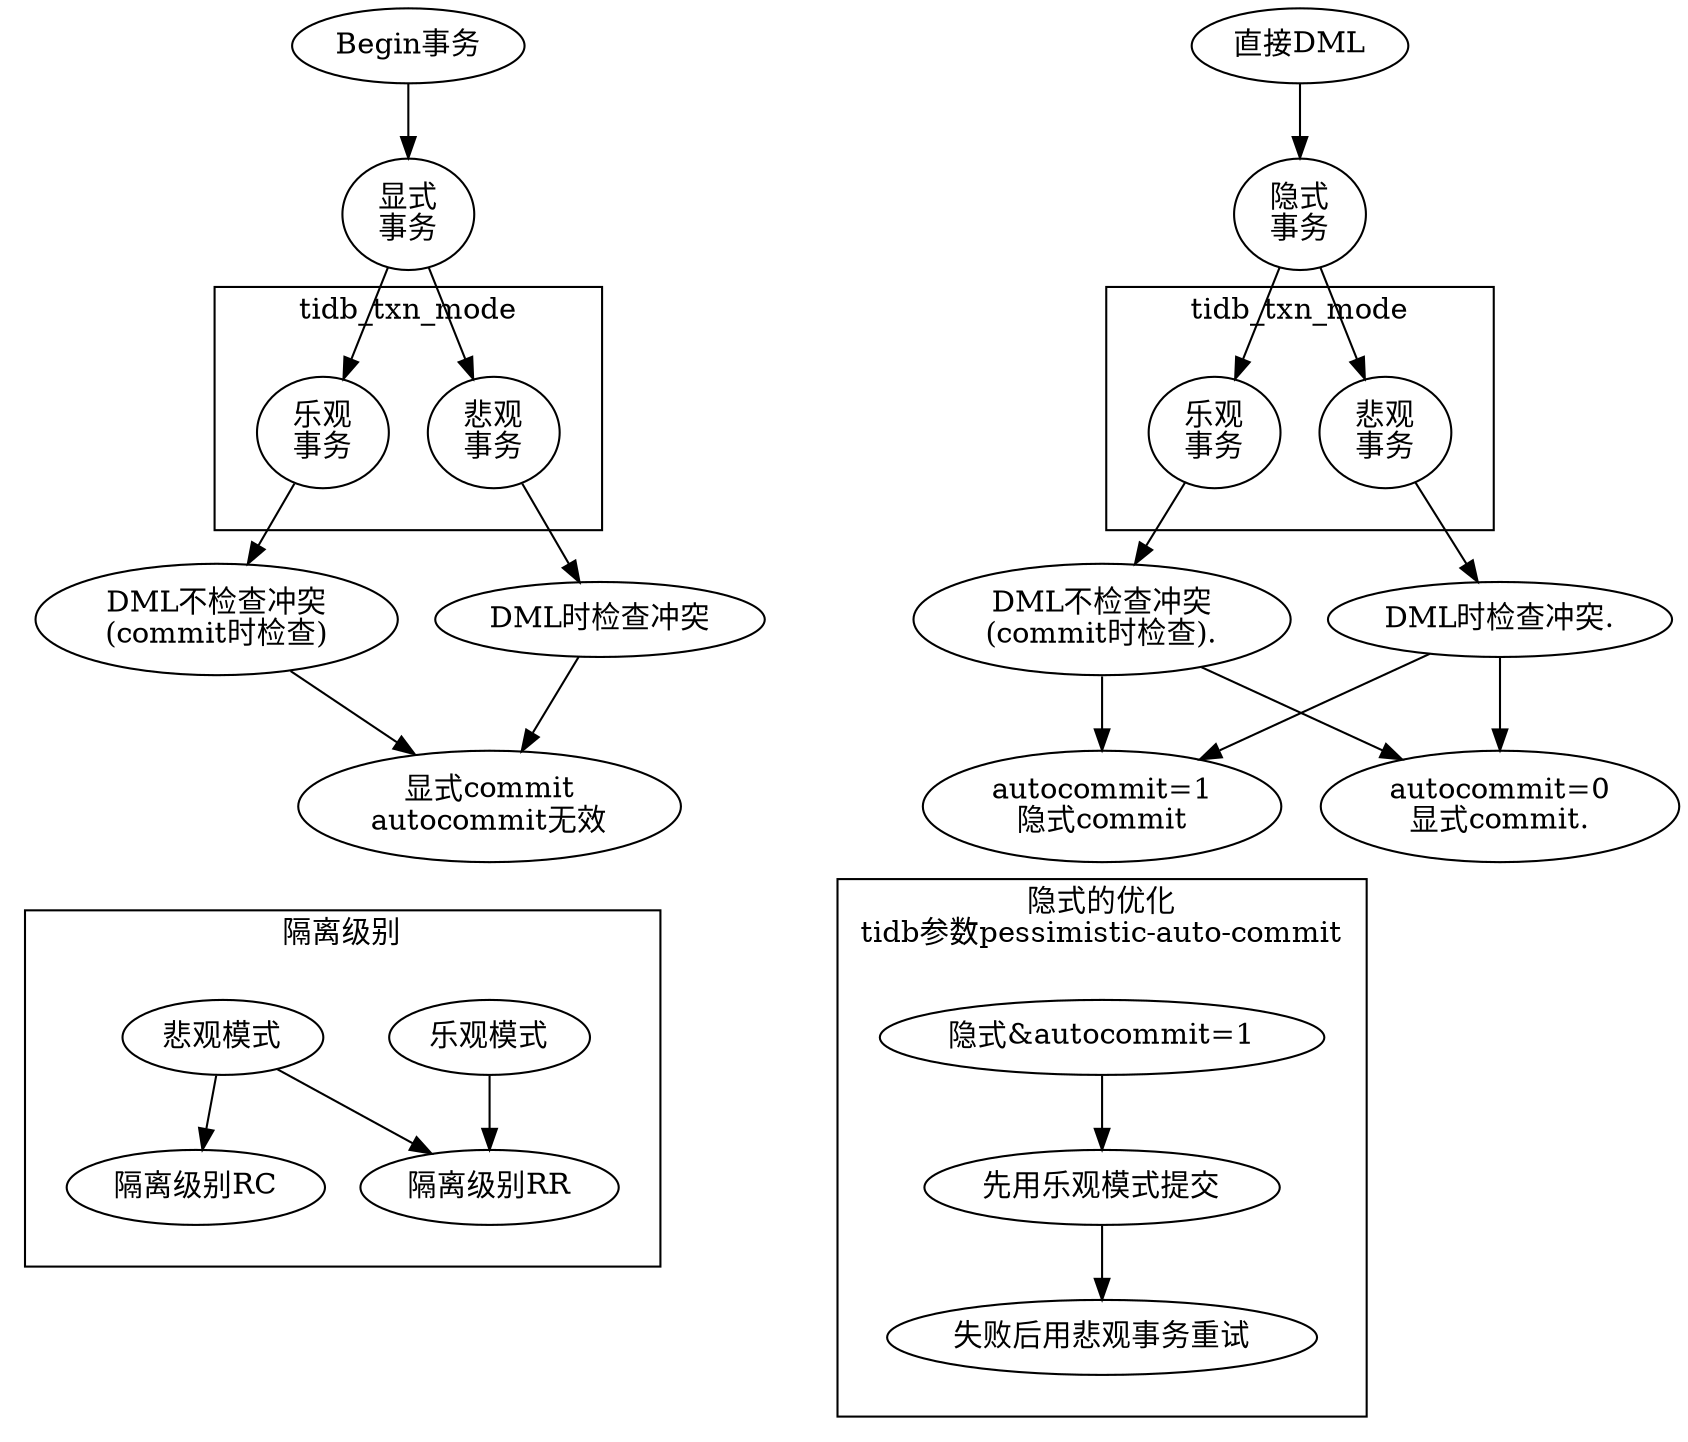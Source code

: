 digraph  {
    // node [style="filled", fillcolor="#f0f0f0"];
    subgraph cluster_txnmode1 {
        label="tidb_txn_mode"
        margin =20
        txn_op1 [label="乐观\n事务"];
        txn_pe1 [label="悲观\n事务"];
    }

    Begin事务 -> "显式\n事务" -> {txn_op1 txn_pe1};
    txn_op1 -> "DML不检查冲突\n(commit时检查)" -> expl_commit;
    txn_pe1 -> "DML时检查冲突" -> expl_commit
    expl_commit[label="显式commit\nautocommit无效"];

    subgraph cluster_txnmode2 {
        label="tidb_txn_mode"
        margin =20
        txn_op2 [label="乐观\n事务"];
        txn_pe2 [label="悲观\n事务"];
    }
    "直接DML" -> "隐式\n事务" -> {txn_op2 txn_pe2};
    txn_op2 -> "DML不检查冲突\n(commit时检查)." -> {"autocommit=1\n隐式commit" "autocommit=0\n显式commit."};
    txn_pe2 -> "DML时检查冲突." -> {"autocommit=1\n隐式commit" "autocommit=0\n显式commit."};


    expl_commit -> opmode [style="invis"];

    subgraph cluster_isolation {
        label = "隔离级别";
        margin =20
        opmode[label="乐观模式"];
        pemode[label="悲观模式"];
        {rank=same; opmode pemode};
        opmode -> "隔离级别RR";
        pemode -> {"隔离级别RC" "隔离级别RR"};
    }

    "autocommit=1\n隐式commit" -> "隐式&autocommit=1" [style="invis"];
    subgraph cluster_impltune {
        label = "隐式的优化\ntidb参数pessimistic-auto-commit";
        margin =20;
        "隐式&autocommit=1" -> "先用乐观模式提交" -> "失败后用悲观事务重试";
    }

}


















